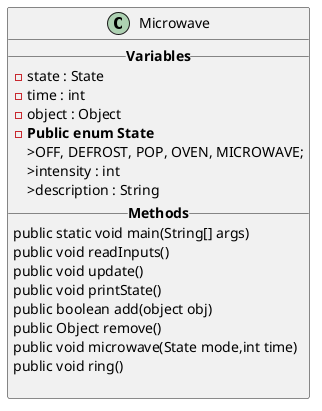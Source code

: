 @startuml
'https://plantuml.com/sequence-diagram

class Microwave {
    __**Variables**__
    -state : State
    -time : int
    -object : Object
    -**Public enum State**
    >OFF, DEFROST, POP, OVEN, MICROWAVE;
    >intensity : int
    >description : String
    __**Methods**__
    public static void main(String[] args)
    public void readInputs()
    public void update()
    public void printState()
    public boolean add(object obj)
    public Object remove()
    public void microwave(State mode,int time)
    public void ring()

}

@enduml